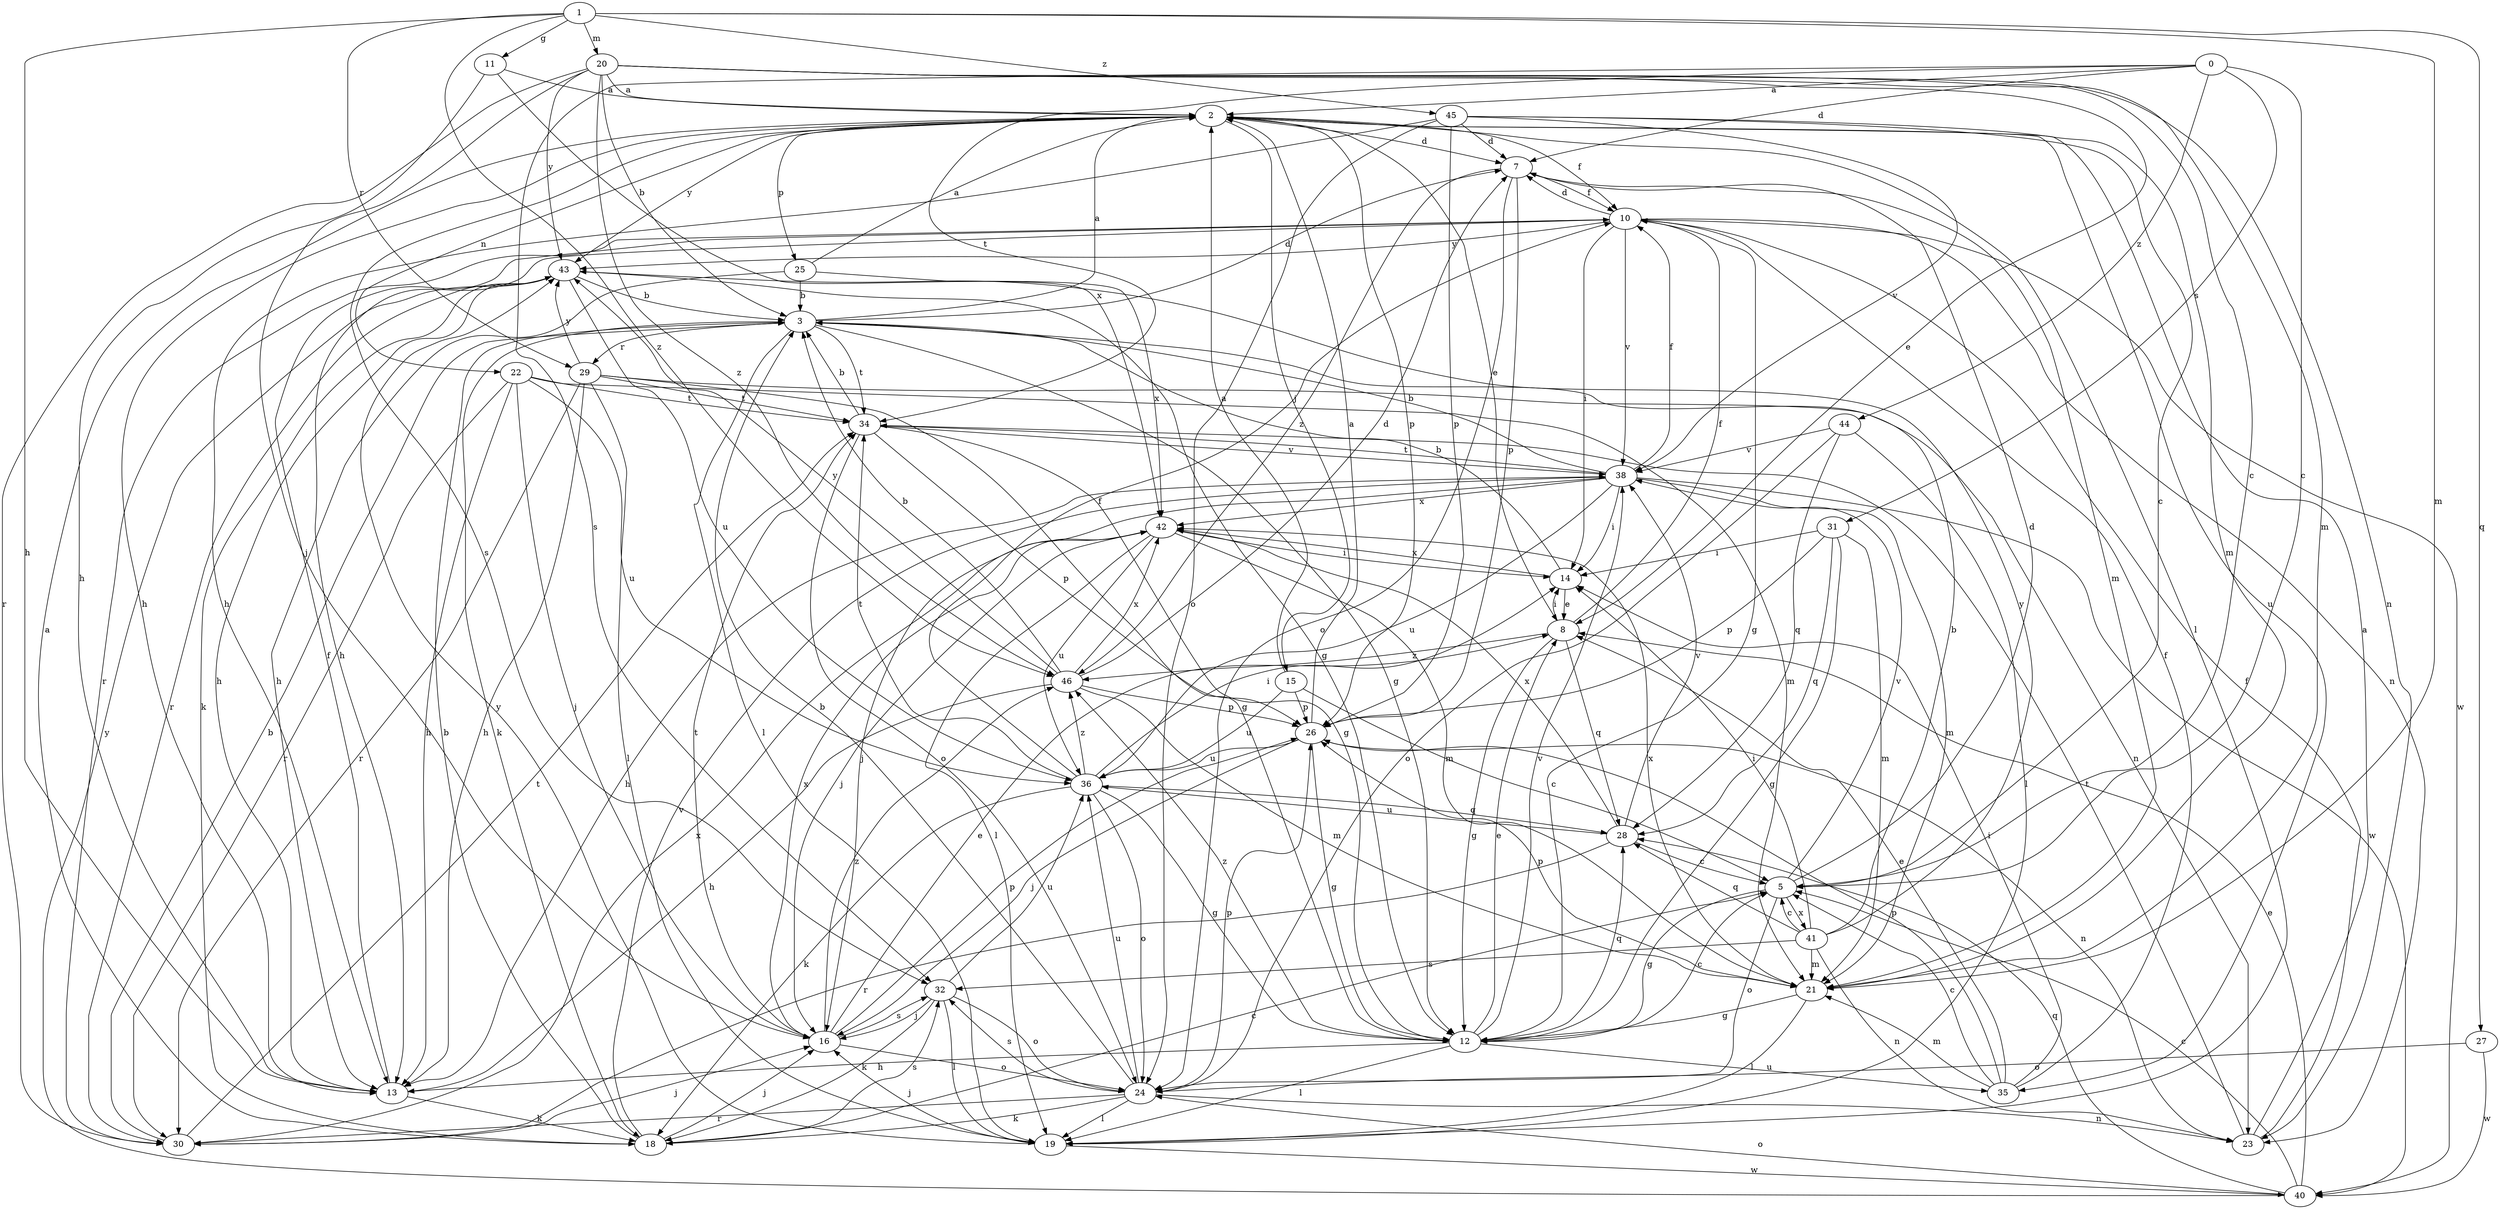 strict digraph  {
0;
1;
2;
3;
5;
7;
8;
10;
11;
12;
13;
14;
15;
16;
18;
19;
20;
21;
22;
23;
24;
25;
26;
27;
28;
29;
30;
31;
32;
34;
35;
36;
38;
40;
41;
42;
43;
44;
45;
46;
0 -> 2  [label=a];
0 -> 5  [label=c];
0 -> 7  [label=d];
0 -> 31  [label=s];
0 -> 32  [label=s];
0 -> 34  [label=t];
0 -> 44  [label=z];
1 -> 11  [label=g];
1 -> 13  [label=h];
1 -> 20  [label=m];
1 -> 21  [label=m];
1 -> 27  [label=q];
1 -> 29  [label=r];
1 -> 45  [label=z];
1 -> 46  [label=z];
2 -> 7  [label=d];
2 -> 8  [label=e];
2 -> 10  [label=f];
2 -> 13  [label=h];
2 -> 15  [label=j];
2 -> 19  [label=l];
2 -> 22  [label=n];
2 -> 25  [label=p];
2 -> 26  [label=p];
2 -> 32  [label=s];
2 -> 35  [label=u];
2 -> 43  [label=y];
3 -> 2  [label=a];
3 -> 7  [label=d];
3 -> 12  [label=g];
3 -> 18  [label=k];
3 -> 19  [label=l];
3 -> 29  [label=r];
3 -> 34  [label=t];
5 -> 7  [label=d];
5 -> 12  [label=g];
5 -> 24  [label=o];
5 -> 38  [label=v];
5 -> 41  [label=x];
7 -> 10  [label=f];
7 -> 21  [label=m];
7 -> 24  [label=o];
7 -> 26  [label=p];
7 -> 46  [label=z];
8 -> 10  [label=f];
8 -> 12  [label=g];
8 -> 14  [label=i];
8 -> 28  [label=q];
8 -> 46  [label=z];
10 -> 7  [label=d];
10 -> 12  [label=g];
10 -> 13  [label=h];
10 -> 14  [label=i];
10 -> 23  [label=n];
10 -> 30  [label=r];
10 -> 38  [label=v];
10 -> 40  [label=w];
10 -> 43  [label=y];
11 -> 2  [label=a];
11 -> 13  [label=h];
11 -> 42  [label=x];
12 -> 5  [label=c];
12 -> 8  [label=e];
12 -> 13  [label=h];
12 -> 19  [label=l];
12 -> 28  [label=q];
12 -> 35  [label=u];
12 -> 38  [label=v];
12 -> 46  [label=z];
13 -> 10  [label=f];
13 -> 18  [label=k];
14 -> 3  [label=b];
14 -> 8  [label=e];
14 -> 42  [label=x];
15 -> 2  [label=a];
15 -> 5  [label=c];
15 -> 26  [label=p];
15 -> 36  [label=u];
16 -> 8  [label=e];
16 -> 24  [label=o];
16 -> 26  [label=p];
16 -> 32  [label=s];
16 -> 34  [label=t];
16 -> 42  [label=x];
16 -> 46  [label=z];
18 -> 2  [label=a];
18 -> 3  [label=b];
18 -> 5  [label=c];
18 -> 16  [label=j];
18 -> 32  [label=s];
18 -> 38  [label=v];
19 -> 16  [label=j];
19 -> 40  [label=w];
19 -> 43  [label=y];
20 -> 2  [label=a];
20 -> 3  [label=b];
20 -> 5  [label=c];
20 -> 8  [label=e];
20 -> 16  [label=j];
20 -> 21  [label=m];
20 -> 23  [label=n];
20 -> 30  [label=r];
20 -> 43  [label=y];
20 -> 46  [label=z];
21 -> 12  [label=g];
21 -> 19  [label=l];
21 -> 26  [label=p];
21 -> 42  [label=x];
22 -> 13  [label=h];
22 -> 16  [label=j];
22 -> 21  [label=m];
22 -> 30  [label=r];
22 -> 34  [label=t];
22 -> 36  [label=u];
23 -> 2  [label=a];
23 -> 10  [label=f];
23 -> 34  [label=t];
24 -> 3  [label=b];
24 -> 18  [label=k];
24 -> 19  [label=l];
24 -> 23  [label=n];
24 -> 26  [label=p];
24 -> 30  [label=r];
24 -> 32  [label=s];
24 -> 36  [label=u];
25 -> 2  [label=a];
25 -> 3  [label=b];
25 -> 13  [label=h];
25 -> 42  [label=x];
26 -> 2  [label=a];
26 -> 12  [label=g];
26 -> 16  [label=j];
26 -> 23  [label=n];
26 -> 36  [label=u];
27 -> 24  [label=o];
27 -> 40  [label=w];
28 -> 5  [label=c];
28 -> 30  [label=r];
28 -> 36  [label=u];
28 -> 38  [label=v];
28 -> 42  [label=x];
29 -> 12  [label=g];
29 -> 13  [label=h];
29 -> 19  [label=l];
29 -> 23  [label=n];
29 -> 30  [label=r];
29 -> 34  [label=t];
29 -> 43  [label=y];
30 -> 3  [label=b];
30 -> 16  [label=j];
30 -> 34  [label=t];
30 -> 42  [label=x];
31 -> 12  [label=g];
31 -> 14  [label=i];
31 -> 21  [label=m];
31 -> 26  [label=p];
31 -> 28  [label=q];
32 -> 16  [label=j];
32 -> 18  [label=k];
32 -> 19  [label=l];
32 -> 24  [label=o];
32 -> 36  [label=u];
34 -> 3  [label=b];
34 -> 12  [label=g];
34 -> 24  [label=o];
34 -> 26  [label=p];
34 -> 38  [label=v];
35 -> 5  [label=c];
35 -> 8  [label=e];
35 -> 10  [label=f];
35 -> 14  [label=i];
35 -> 21  [label=m];
35 -> 26  [label=p];
36 -> 10  [label=f];
36 -> 12  [label=g];
36 -> 14  [label=i];
36 -> 18  [label=k];
36 -> 24  [label=o];
36 -> 28  [label=q];
36 -> 34  [label=t];
36 -> 46  [label=z];
38 -> 3  [label=b];
38 -> 10  [label=f];
38 -> 13  [label=h];
38 -> 14  [label=i];
38 -> 16  [label=j];
38 -> 21  [label=m];
38 -> 34  [label=t];
38 -> 36  [label=u];
38 -> 40  [label=w];
38 -> 42  [label=x];
40 -> 5  [label=c];
40 -> 8  [label=e];
40 -> 24  [label=o];
40 -> 28  [label=q];
40 -> 43  [label=y];
41 -> 3  [label=b];
41 -> 5  [label=c];
41 -> 14  [label=i];
41 -> 21  [label=m];
41 -> 23  [label=n];
41 -> 28  [label=q];
41 -> 32  [label=s];
41 -> 43  [label=y];
42 -> 14  [label=i];
42 -> 16  [label=j];
42 -> 19  [label=l];
42 -> 21  [label=m];
42 -> 36  [label=u];
43 -> 3  [label=b];
43 -> 12  [label=g];
43 -> 13  [label=h];
43 -> 18  [label=k];
43 -> 30  [label=r];
43 -> 36  [label=u];
44 -> 19  [label=l];
44 -> 24  [label=o];
44 -> 28  [label=q];
44 -> 38  [label=v];
45 -> 5  [label=c];
45 -> 7  [label=d];
45 -> 13  [label=h];
45 -> 21  [label=m];
45 -> 24  [label=o];
45 -> 26  [label=p];
45 -> 38  [label=v];
46 -> 3  [label=b];
46 -> 7  [label=d];
46 -> 13  [label=h];
46 -> 21  [label=m];
46 -> 26  [label=p];
46 -> 42  [label=x];
46 -> 43  [label=y];
}
